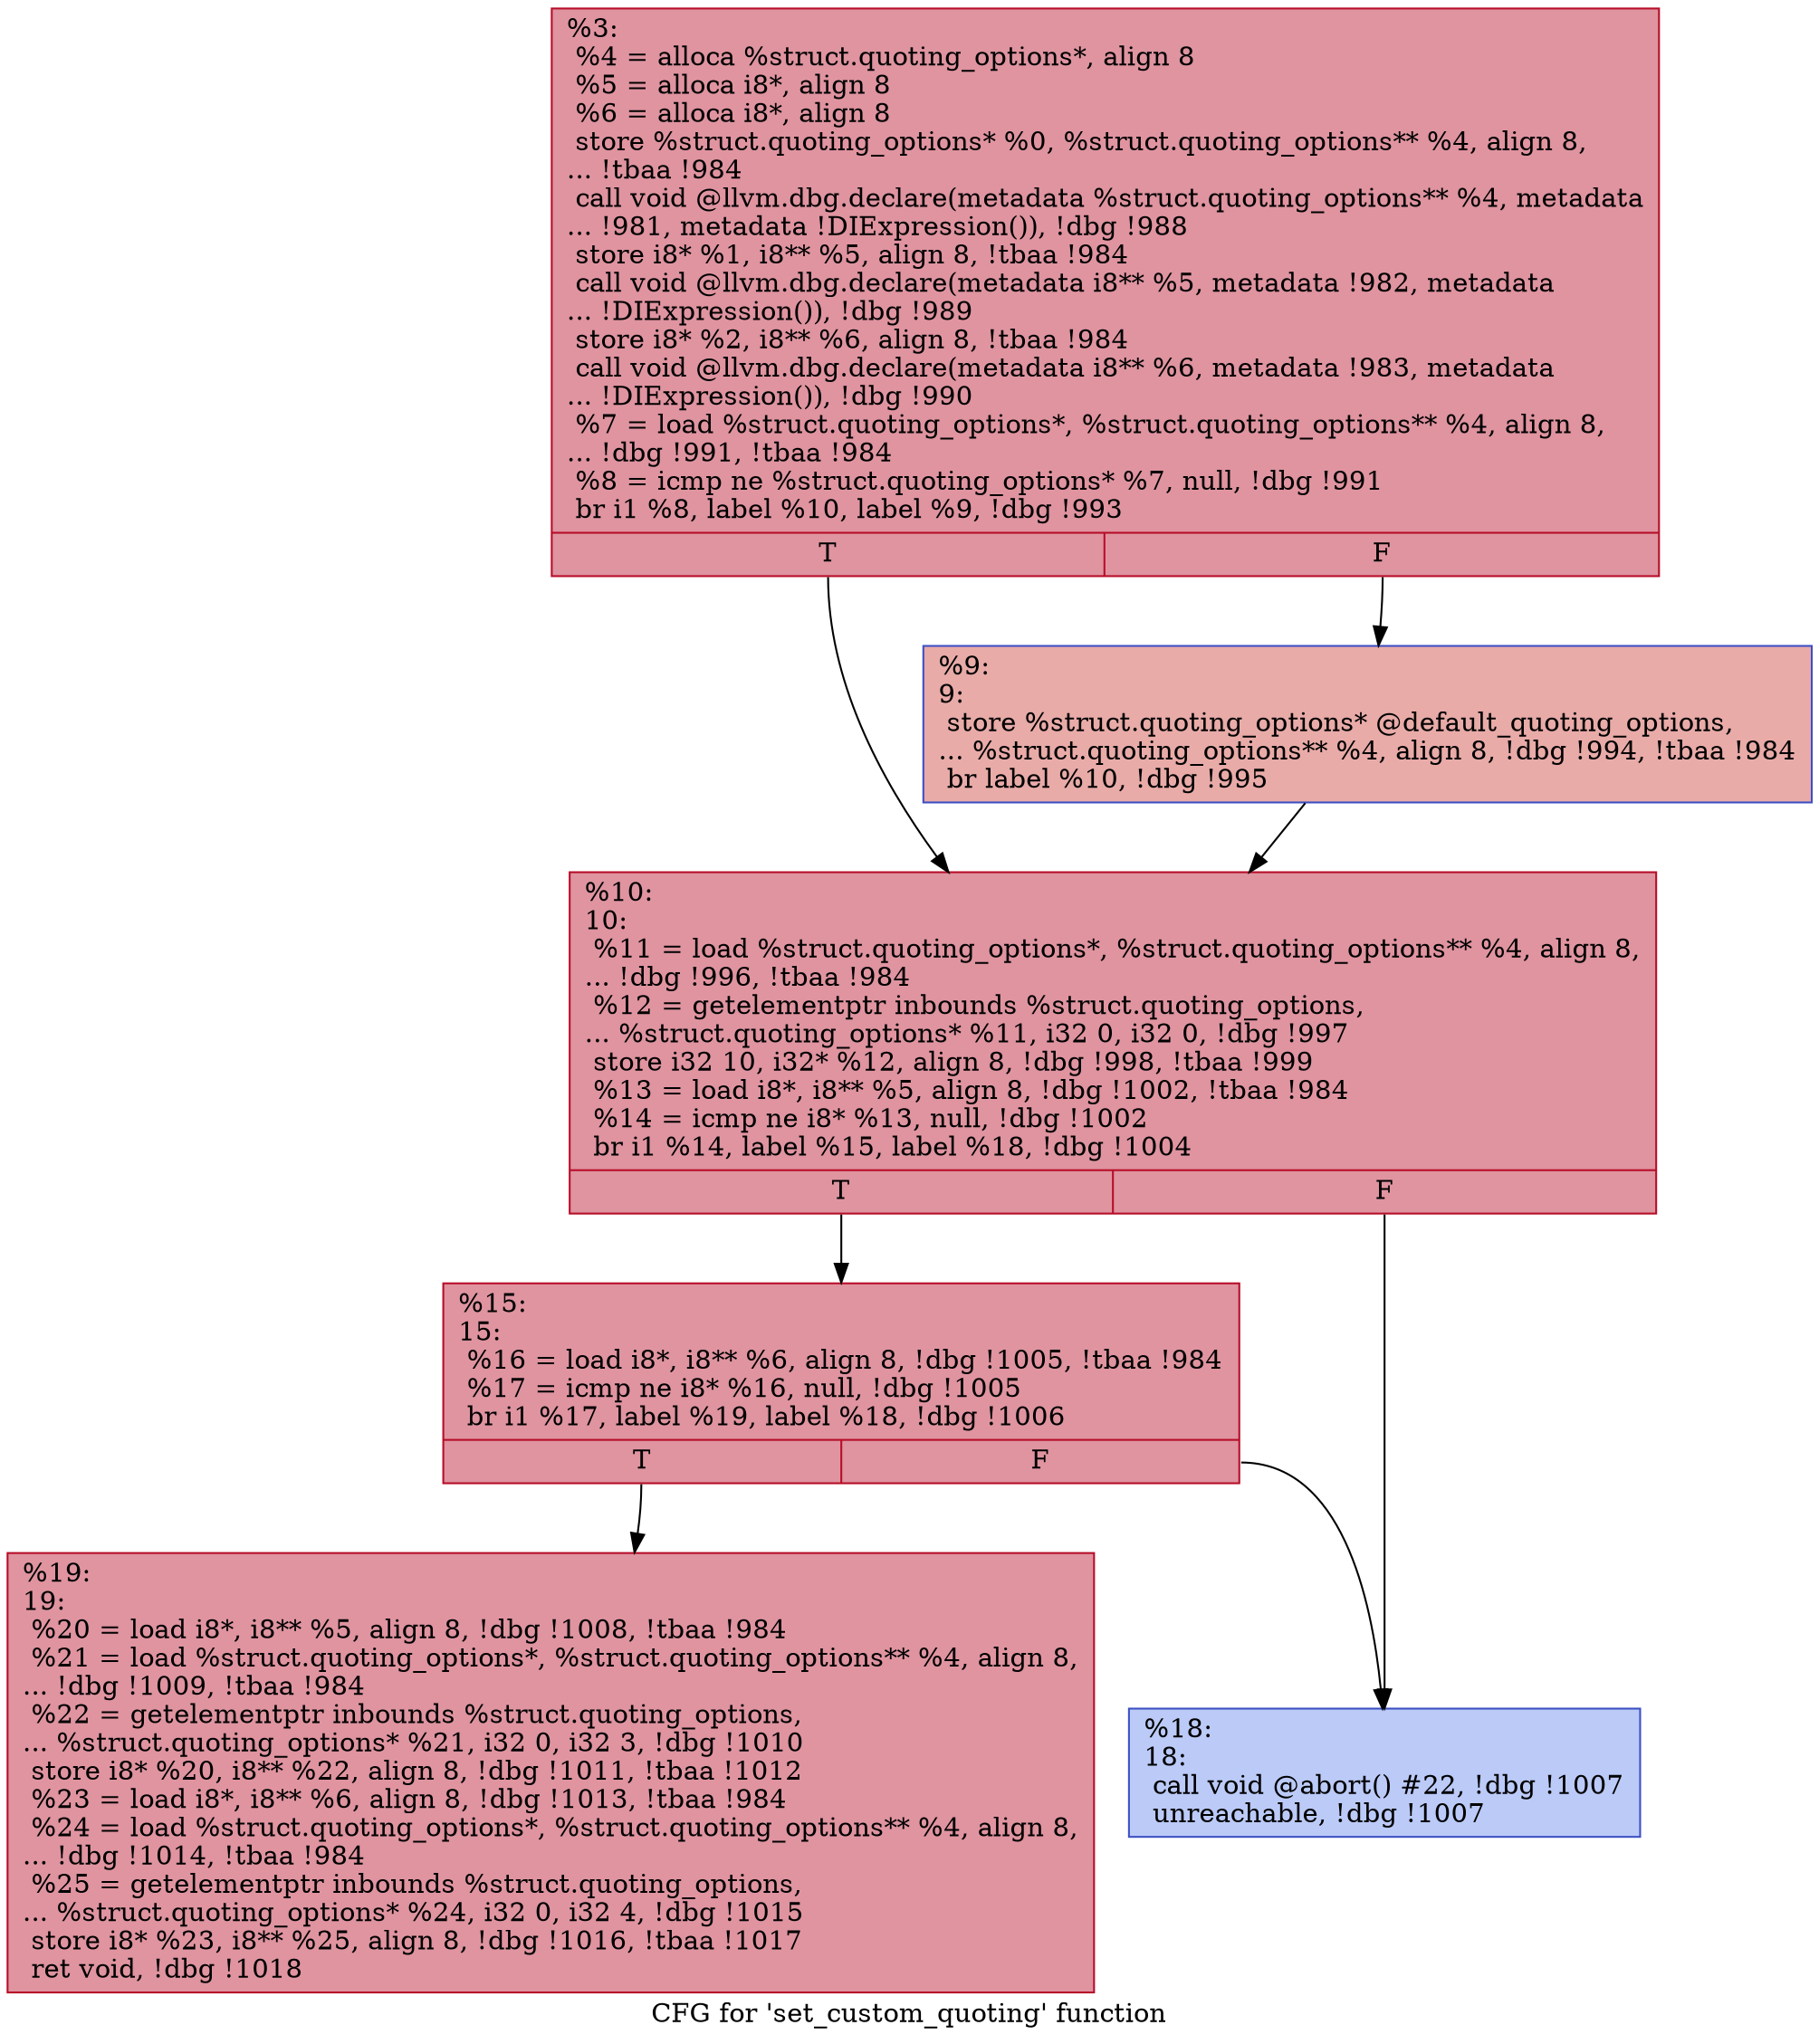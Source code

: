 digraph "CFG for 'set_custom_quoting' function" {
	label="CFG for 'set_custom_quoting' function";

	Node0x252dc90 [shape=record,color="#b70d28ff", style=filled, fillcolor="#b70d2870",label="{%3:\l  %4 = alloca %struct.quoting_options*, align 8\l  %5 = alloca i8*, align 8\l  %6 = alloca i8*, align 8\l  store %struct.quoting_options* %0, %struct.quoting_options** %4, align 8,\l... !tbaa !984\l  call void @llvm.dbg.declare(metadata %struct.quoting_options** %4, metadata\l... !981, metadata !DIExpression()), !dbg !988\l  store i8* %1, i8** %5, align 8, !tbaa !984\l  call void @llvm.dbg.declare(metadata i8** %5, metadata !982, metadata\l... !DIExpression()), !dbg !989\l  store i8* %2, i8** %6, align 8, !tbaa !984\l  call void @llvm.dbg.declare(metadata i8** %6, metadata !983, metadata\l... !DIExpression()), !dbg !990\l  %7 = load %struct.quoting_options*, %struct.quoting_options** %4, align 8,\l... !dbg !991, !tbaa !984\l  %8 = icmp ne %struct.quoting_options* %7, null, !dbg !991\l  br i1 %8, label %10, label %9, !dbg !993\l|{<s0>T|<s1>F}}"];
	Node0x252dc90:s0 -> Node0x252f5b0;
	Node0x252dc90:s1 -> Node0x252f560;
	Node0x252f560 [shape=record,color="#3d50c3ff", style=filled, fillcolor="#cc403a70",label="{%9:\l9:                                                \l  store %struct.quoting_options* @default_quoting_options,\l... %struct.quoting_options** %4, align 8, !dbg !994, !tbaa !984\l  br label %10, !dbg !995\l}"];
	Node0x252f560 -> Node0x252f5b0;
	Node0x252f5b0 [shape=record,color="#b70d28ff", style=filled, fillcolor="#b70d2870",label="{%10:\l10:                                               \l  %11 = load %struct.quoting_options*, %struct.quoting_options** %4, align 8,\l... !dbg !996, !tbaa !984\l  %12 = getelementptr inbounds %struct.quoting_options,\l... %struct.quoting_options* %11, i32 0, i32 0, !dbg !997\l  store i32 10, i32* %12, align 8, !dbg !998, !tbaa !999\l  %13 = load i8*, i8** %5, align 8, !dbg !1002, !tbaa !984\l  %14 = icmp ne i8* %13, null, !dbg !1002\l  br i1 %14, label %15, label %18, !dbg !1004\l|{<s0>T|<s1>F}}"];
	Node0x252f5b0:s0 -> Node0x252f600;
	Node0x252f5b0:s1 -> Node0x252f650;
	Node0x252f600 [shape=record,color="#b70d28ff", style=filled, fillcolor="#b70d2870",label="{%15:\l15:                                               \l  %16 = load i8*, i8** %6, align 8, !dbg !1005, !tbaa !984\l  %17 = icmp ne i8* %16, null, !dbg !1005\l  br i1 %17, label %19, label %18, !dbg !1006\l|{<s0>T|<s1>F}}"];
	Node0x252f600:s0 -> Node0x252f6a0;
	Node0x252f600:s1 -> Node0x252f650;
	Node0x252f650 [shape=record,color="#3d50c3ff", style=filled, fillcolor="#6687ed70",label="{%18:\l18:                                               \l  call void @abort() #22, !dbg !1007\l  unreachable, !dbg !1007\l}"];
	Node0x252f6a0 [shape=record,color="#b70d28ff", style=filled, fillcolor="#b70d2870",label="{%19:\l19:                                               \l  %20 = load i8*, i8** %5, align 8, !dbg !1008, !tbaa !984\l  %21 = load %struct.quoting_options*, %struct.quoting_options** %4, align 8,\l... !dbg !1009, !tbaa !984\l  %22 = getelementptr inbounds %struct.quoting_options,\l... %struct.quoting_options* %21, i32 0, i32 3, !dbg !1010\l  store i8* %20, i8** %22, align 8, !dbg !1011, !tbaa !1012\l  %23 = load i8*, i8** %6, align 8, !dbg !1013, !tbaa !984\l  %24 = load %struct.quoting_options*, %struct.quoting_options** %4, align 8,\l... !dbg !1014, !tbaa !984\l  %25 = getelementptr inbounds %struct.quoting_options,\l... %struct.quoting_options* %24, i32 0, i32 4, !dbg !1015\l  store i8* %23, i8** %25, align 8, !dbg !1016, !tbaa !1017\l  ret void, !dbg !1018\l}"];
}
